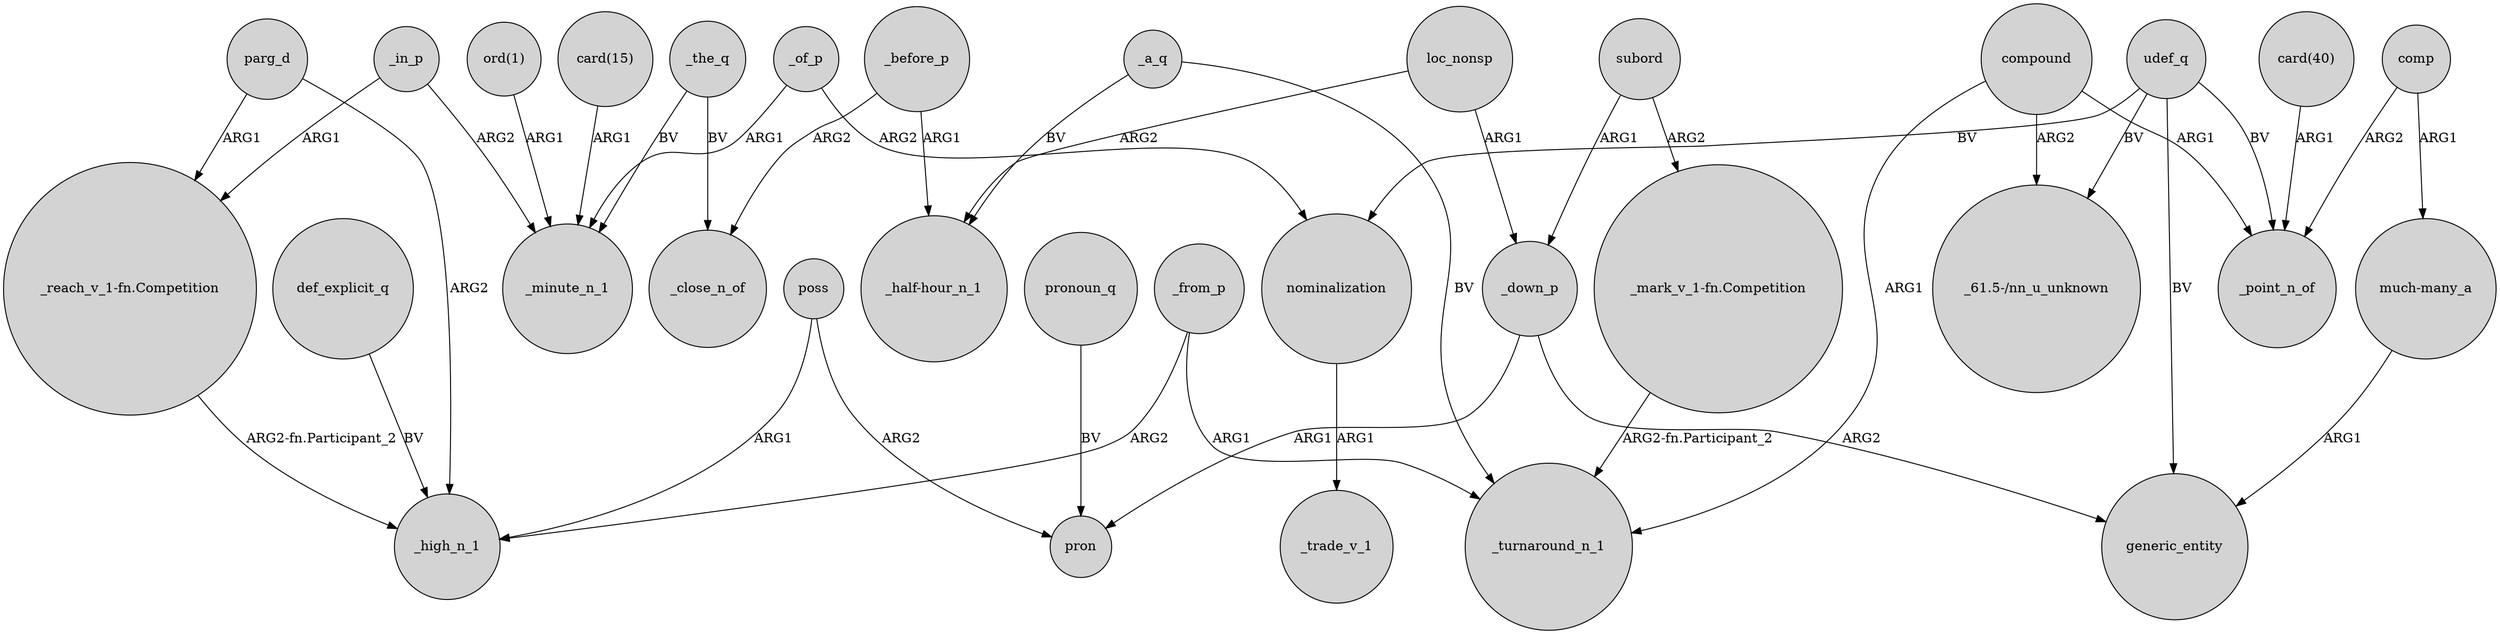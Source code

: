 digraph {
	node [shape=circle style=filled]
	_from_p -> _high_n_1 [label=ARG2]
	_a_q -> "_half-hour_n_1" [label=BV]
	_in_p -> _minute_n_1 [label=ARG2]
	parg_d -> "_reach_v_1-fn.Competition" [label=ARG1]
	poss -> _high_n_1 [label=ARG1]
	_before_p -> _close_n_of [label=ARG2]
	udef_q -> nominalization [label=BV]
	compound -> _turnaround_n_1 [label=ARG1]
	_a_q -> _turnaround_n_1 [label=BV]
	subord -> "_mark_v_1-fn.Competition" [label=ARG2]
	udef_q -> generic_entity [label=BV]
	"card(40)" -> _point_n_of [label=ARG1]
	_the_q -> _minute_n_1 [label=BV]
	"card(15)" -> _minute_n_1 [label=ARG1]
	"ord(1)" -> _minute_n_1 [label=ARG1]
	subord -> _down_p [label=ARG1]
	_of_p -> nominalization [label=ARG2]
	pronoun_q -> pron [label=BV]
	_before_p -> "_half-hour_n_1" [label=ARG1]
	_down_p -> pron [label=ARG1]
	poss -> pron [label=ARG2]
	comp -> "much-many_a" [label=ARG1]
	"much-many_a" -> generic_entity [label=ARG1]
	_down_p -> generic_entity [label=ARG2]
	def_explicit_q -> _high_n_1 [label=BV]
	compound -> "_61.5-/nn_u_unknown" [label=ARG2]
	_from_p -> _turnaround_n_1 [label=ARG1]
	loc_nonsp -> "_half-hour_n_1" [label=ARG2]
	"_reach_v_1-fn.Competition" -> _high_n_1 [label="ARG2-fn.Participant_2"]
	parg_d -> _high_n_1 [label=ARG2]
	udef_q -> "_61.5-/nn_u_unknown" [label=BV]
	compound -> _point_n_of [label=ARG1]
	_the_q -> _close_n_of [label=BV]
	_of_p -> _minute_n_1 [label=ARG1]
	udef_q -> _point_n_of [label=BV]
	"_mark_v_1-fn.Competition" -> _turnaround_n_1 [label="ARG2-fn.Participant_2"]
	loc_nonsp -> _down_p [label=ARG1]
	comp -> _point_n_of [label=ARG2]
	nominalization -> _trade_v_1 [label=ARG1]
	_in_p -> "_reach_v_1-fn.Competition" [label=ARG1]
}
